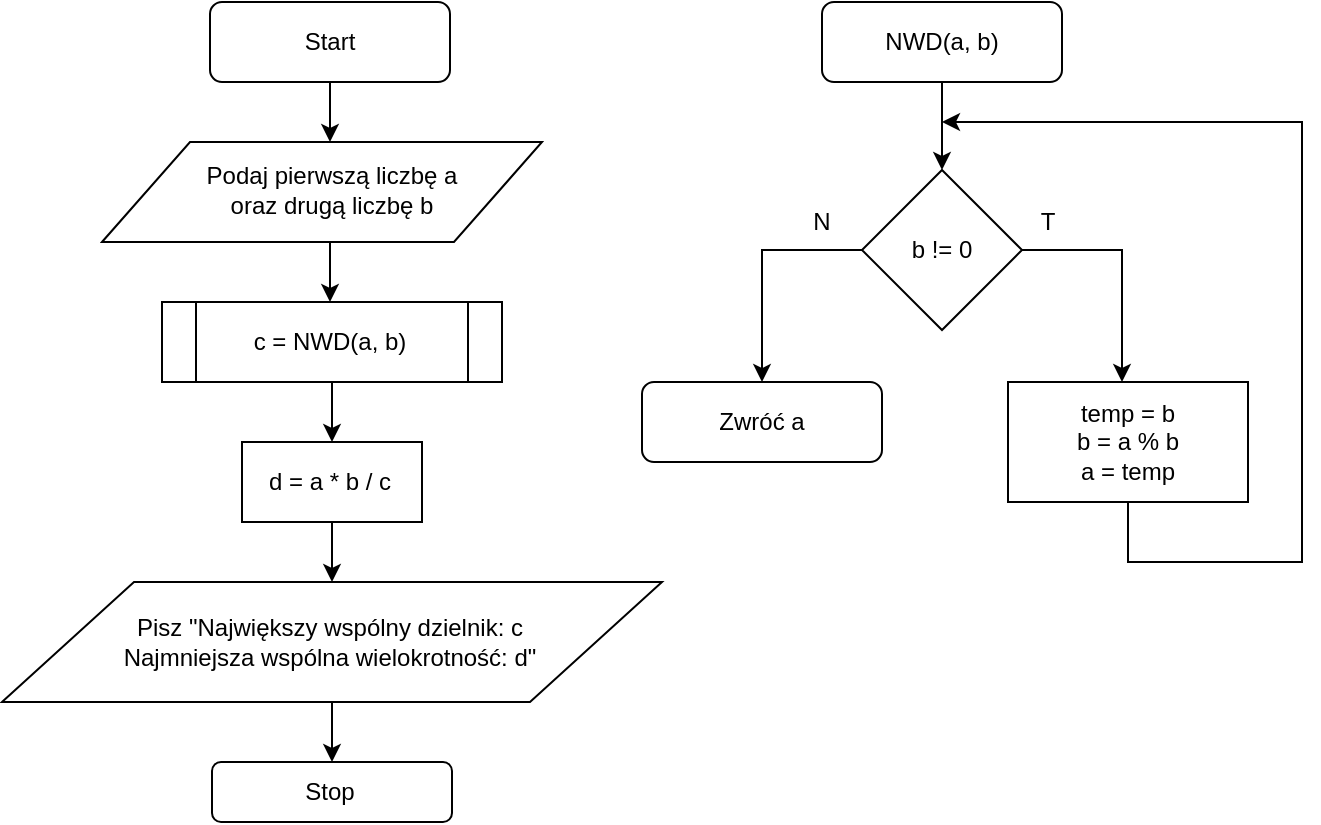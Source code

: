<mxfile version="12.7.9" type="device"><diagram id="AZN0l0_7Nmil0mt2h4KI" name="Page-1"><mxGraphModel dx="782" dy="738" grid="1" gridSize="10" guides="1" tooltips="1" connect="1" arrows="1" fold="1" page="1" pageScale="1" pageWidth="827" pageHeight="1169" math="0" shadow="0"><root><mxCell id="0"/><mxCell id="1" parent="0"/><mxCell id="wl764irrH_dHsEib7x29-1" value="" style="rounded=1;whiteSpace=wrap;html=1;" parent="1" vertex="1"><mxGeometry x="154" y="30" width="120" height="40" as="geometry"/></mxCell><mxCell id="wl764irrH_dHsEib7x29-2" value="Start" style="text;html=1;strokeColor=none;fillColor=none;align=center;verticalAlign=middle;whiteSpace=wrap;rounded=0;" parent="1" vertex="1"><mxGeometry x="194" y="40" width="40" height="20" as="geometry"/></mxCell><mxCell id="wl764irrH_dHsEib7x29-3" value="" style="endArrow=classic;html=1;exitX=0.5;exitY=1;exitDx=0;exitDy=0;" parent="1" edge="1"><mxGeometry width="50" height="50" relative="1" as="geometry"><mxPoint x="214" y="70" as="sourcePoint"/><mxPoint x="214" y="100" as="targetPoint"/></mxGeometry></mxCell><mxCell id="wl764irrH_dHsEib7x29-7" value="" style="endArrow=classic;html=1;" parent="1" edge="1"><mxGeometry width="50" height="50" relative="1" as="geometry"><mxPoint x="214" y="150" as="sourcePoint"/><mxPoint x="214" y="180" as="targetPoint"/></mxGeometry></mxCell><mxCell id="wl764irrH_dHsEib7x29-9" value="" style="shape=parallelogram;perimeter=parallelogramPerimeter;whiteSpace=wrap;html=1;" parent="1" vertex="1"><mxGeometry x="100" y="100" width="220" height="50" as="geometry"/></mxCell><mxCell id="wl764irrH_dHsEib7x29-14" value="Podaj pierwszą&amp;nbsp;liczbę&amp;nbsp;a&lt;br&gt;oraz drugą liczbę b" style="text;html=1;strokeColor=none;fillColor=none;align=center;verticalAlign=middle;whiteSpace=wrap;rounded=0;" parent="1" vertex="1"><mxGeometry x="110" y="114" width="210" height="20" as="geometry"/></mxCell><mxCell id="wl764irrH_dHsEib7x29-20" value="" style="edgeStyle=orthogonalEdgeStyle;rounded=0;orthogonalLoop=1;jettySize=auto;html=1;" parent="1" source="wl764irrH_dHsEib7x29-16" edge="1"><mxGeometry relative="1" as="geometry"><mxPoint x="215" y="250" as="targetPoint"/></mxGeometry></mxCell><mxCell id="wl764irrH_dHsEib7x29-16" value="" style="shape=process;whiteSpace=wrap;html=1;backgroundOutline=1;" parent="1" vertex="1"><mxGeometry x="130" y="180" width="170" height="40" as="geometry"/></mxCell><mxCell id="wl764irrH_dHsEib7x29-17" value="c = NWD(a, b)" style="text;html=1;strokeColor=none;fillColor=none;align=center;verticalAlign=middle;whiteSpace=wrap;rounded=0;" parent="1" vertex="1"><mxGeometry x="166" y="190" width="96" height="20" as="geometry"/></mxCell><mxCell id="wl764irrH_dHsEib7x29-25" value="" style="edgeStyle=orthogonalEdgeStyle;rounded=0;orthogonalLoop=1;jettySize=auto;html=1;" parent="1" source="wl764irrH_dHsEib7x29-22" edge="1"><mxGeometry relative="1" as="geometry"><mxPoint x="215" y="320" as="targetPoint"/></mxGeometry></mxCell><mxCell id="wl764irrH_dHsEib7x29-22" value="" style="rounded=0;whiteSpace=wrap;html=1;" parent="1" vertex="1"><mxGeometry x="170" y="250" width="90" height="40" as="geometry"/></mxCell><mxCell id="wl764irrH_dHsEib7x29-23" value="d = a * b / c" style="text;html=1;strokeColor=none;fillColor=none;align=center;verticalAlign=middle;whiteSpace=wrap;rounded=0;" parent="1" vertex="1"><mxGeometry x="176" y="260" width="76" height="20" as="geometry"/></mxCell><mxCell id="wl764irrH_dHsEib7x29-29" value="" style="edgeStyle=orthogonalEdgeStyle;rounded=0;orthogonalLoop=1;jettySize=auto;html=1;entryX=0.5;entryY=0;entryDx=0;entryDy=0;" parent="1" source="wl764irrH_dHsEib7x29-26" edge="1" target="wl764irrH_dHsEib7x29-30"><mxGeometry relative="1" as="geometry"><mxPoint x="220" y="410" as="targetPoint"/><Array as="points"/></mxGeometry></mxCell><mxCell id="wl764irrH_dHsEib7x29-26" value="" style="shape=parallelogram;perimeter=parallelogramPerimeter;whiteSpace=wrap;html=1;" parent="1" vertex="1"><mxGeometry x="50" y="320" width="330" height="60" as="geometry"/></mxCell><mxCell id="wl764irrH_dHsEib7x29-27" value="Pisz &quot;Największy wspólny dzielnik: c&lt;br&gt;Najmniejsza wspólna wielokrotność: d&quot;" style="text;html=1;strokeColor=none;fillColor=none;align=center;verticalAlign=middle;whiteSpace=wrap;rounded=0;" parent="1" vertex="1"><mxGeometry x="109" y="340" width="210" height="20" as="geometry"/></mxCell><mxCell id="wl764irrH_dHsEib7x29-30" value="" style="rounded=1;whiteSpace=wrap;html=1;" parent="1" vertex="1"><mxGeometry x="155" y="410" width="120" height="30" as="geometry"/></mxCell><mxCell id="wl764irrH_dHsEib7x29-31" value="Stop" style="text;html=1;strokeColor=none;fillColor=none;align=center;verticalAlign=middle;whiteSpace=wrap;rounded=0;" parent="1" vertex="1"><mxGeometry x="194" y="415" width="40" height="20" as="geometry"/></mxCell><mxCell id="wl764irrH_dHsEib7x29-33" value="" style="rounded=1;whiteSpace=wrap;html=1;" parent="1" vertex="1"><mxGeometry x="460" y="30" width="120" height="40" as="geometry"/></mxCell><mxCell id="wl764irrH_dHsEib7x29-34" value="NWD(a, b)" style="text;html=1;strokeColor=none;fillColor=none;align=center;verticalAlign=middle;whiteSpace=wrap;rounded=0;" parent="1" vertex="1"><mxGeometry x="487" y="40" width="66" height="20" as="geometry"/></mxCell><mxCell id="wl764irrH_dHsEib7x29-41" value="" style="edgeStyle=orthogonalEdgeStyle;rounded=0;orthogonalLoop=1;jettySize=auto;html=1;" parent="1" source="wl764irrH_dHsEib7x29-36" edge="1"><mxGeometry relative="1" as="geometry"><mxPoint x="430" y="220" as="targetPoint"/><Array as="points"><mxPoint x="430" y="154"/><mxPoint x="430" y="220"/></Array></mxGeometry></mxCell><mxCell id="wl764irrH_dHsEib7x29-42" value="" style="edgeStyle=orthogonalEdgeStyle;rounded=0;orthogonalLoop=1;jettySize=auto;html=1;" parent="1" source="wl764irrH_dHsEib7x29-36" edge="1"><mxGeometry relative="1" as="geometry"><mxPoint x="610" y="220" as="targetPoint"/><Array as="points"><mxPoint x="610" y="154"/></Array></mxGeometry></mxCell><mxCell id="wl764irrH_dHsEib7x29-36" value="" style="rhombus;whiteSpace=wrap;html=1;" parent="1" vertex="1"><mxGeometry x="480" y="114" width="80" height="80" as="geometry"/></mxCell><mxCell id="wl764irrH_dHsEib7x29-37" value="" style="endArrow=classic;html=1;exitX=0.5;exitY=1;exitDx=0;exitDy=0;" parent="1" source="wl764irrH_dHsEib7x29-33" edge="1"><mxGeometry width="50" height="50" relative="1" as="geometry"><mxPoint x="420" y="300" as="sourcePoint"/><mxPoint x="520" y="114" as="targetPoint"/></mxGeometry></mxCell><mxCell id="wl764irrH_dHsEib7x29-38" value="b != 0" style="text;html=1;strokeColor=none;fillColor=none;align=center;verticalAlign=middle;whiteSpace=wrap;rounded=0;" parent="1" vertex="1"><mxGeometry x="500" y="144" width="40" height="20" as="geometry"/></mxCell><mxCell id="wl764irrH_dHsEib7x29-43" value="T" style="text;html=1;strokeColor=none;fillColor=none;align=center;verticalAlign=middle;whiteSpace=wrap;rounded=0;" parent="1" vertex="1"><mxGeometry x="553" y="130" width="40" height="20" as="geometry"/></mxCell><mxCell id="wl764irrH_dHsEib7x29-45" value="N" style="text;html=1;strokeColor=none;fillColor=none;align=center;verticalAlign=middle;whiteSpace=wrap;rounded=0;" parent="1" vertex="1"><mxGeometry x="440" y="130" width="40" height="20" as="geometry"/></mxCell><mxCell id="wl764irrH_dHsEib7x29-46" value="" style="rounded=0;whiteSpace=wrap;html=1;" parent="1" vertex="1"><mxGeometry x="553" y="220" width="120" height="60" as="geometry"/></mxCell><mxCell id="wl764irrH_dHsEib7x29-48" value="" style="edgeStyle=orthogonalEdgeStyle;rounded=0;orthogonalLoop=1;jettySize=auto;html=1;" parent="1" source="wl764irrH_dHsEib7x29-47" edge="1"><mxGeometry relative="1" as="geometry"><mxPoint x="520" y="90" as="targetPoint"/><Array as="points"><mxPoint x="613" y="310"/><mxPoint x="700" y="310"/></Array></mxGeometry></mxCell><mxCell id="wl764irrH_dHsEib7x29-47" value="temp = b&lt;br&gt;b = a % b&lt;br&gt;a = temp" style="text;html=1;strokeColor=none;fillColor=none;align=center;verticalAlign=middle;whiteSpace=wrap;rounded=0;" parent="1" vertex="1"><mxGeometry x="568" y="220" width="90" height="60" as="geometry"/></mxCell><mxCell id="wl764irrH_dHsEib7x29-50" value="" style="rounded=1;whiteSpace=wrap;html=1;" parent="1" vertex="1"><mxGeometry x="370" y="220" width="120" height="40" as="geometry"/></mxCell><mxCell id="wl764irrH_dHsEib7x29-51" value="Zwróć a" style="text;html=1;strokeColor=none;fillColor=none;align=center;verticalAlign=middle;whiteSpace=wrap;rounded=0;" parent="1" vertex="1"><mxGeometry x="400" y="230" width="60" height="20" as="geometry"/></mxCell></root></mxGraphModel></diagram></mxfile>